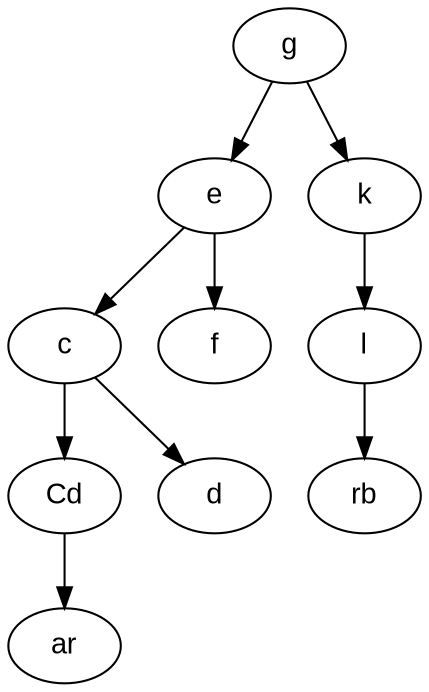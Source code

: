 digraph word_tree {
  node [fontname="Arial"];
  "g" [label="g"];
  "e" [label="e"];
  "c" [label="c"];
  "Cd" [label="Cd"];
  "ar" [label="ar"];
  "d" [label="d"];
  "f" [label="f"];
  "k" [label="k"];
  "l" [label="l"];
  "rb" [label="rb"];
  "g" -> "e";
  "g" -> "k";
  "e" -> "c";
  "e" -> "f";
  "c" -> "Cd";
  "c" -> "d";
  "Cd" -> "ar";
  "k" -> "l";
  "l" -> "rb";
}
